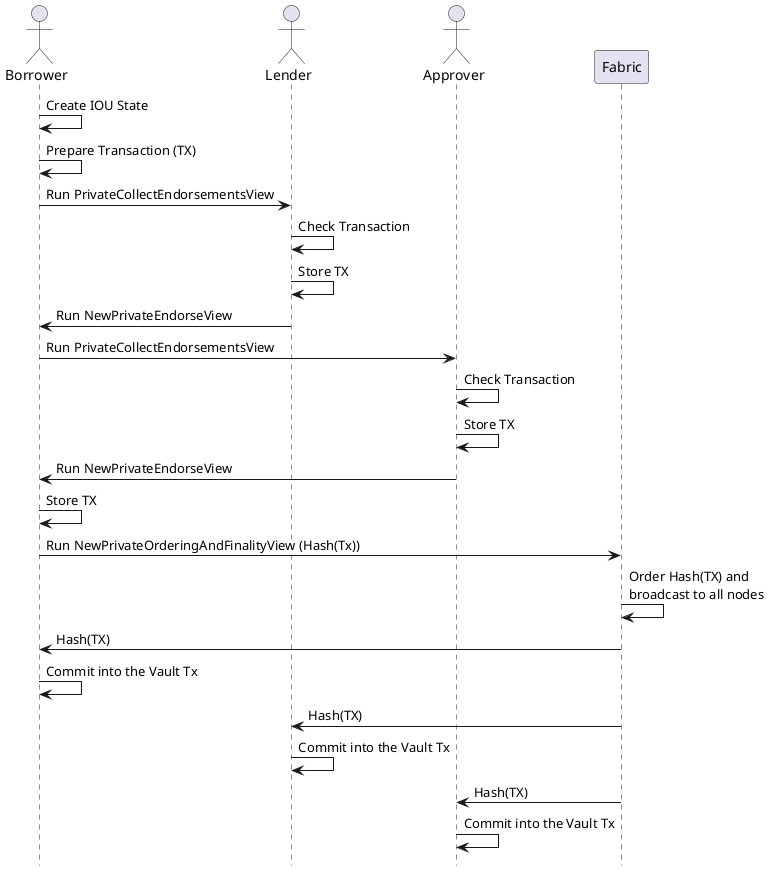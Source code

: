 @startuml
'- force wrapping of longer text
'skinparam wrapWidth 400
!pragma teoz true
hide footbox

actor "Borrower" as Borrower
actor "Lender" as Lender
actor "Approver" as Approver
participant "Fabric" as Fabric

Borrower -> Borrower: Create IOU State
Borrower -> Borrower: Prepare Transaction (TX)
Borrower -> Lender: Run PrivateCollectEndorsementsView
Lender -> Lender: Check Transaction
Lender -> Lender: Store TX
Lender -> Borrower: Run NewPrivateEndorseView
Borrower -> Approver: Run PrivateCollectEndorsementsView
Approver -> Approver: Check Transaction
Approver -> Approver: Store TX
Approver -> Borrower: Run NewPrivateEndorseView
Borrower -> Borrower: Store TX
Borrower -> Fabric: Run NewPrivateOrderingAndFinalityView (Hash(Tx))
Fabric -> Fabric: Order Hash(TX) and \nbroadcast to all nodes
Fabric -> Borrower: Hash(TX)
Borrower -> Borrower: Commit into the Vault Tx
Fabric -> Lender: Hash(TX)
Lender -> Lender: Commit into the Vault Tx
Fabric -> Approver: Hash(TX)
Approver -> Approver: Commit into the Vault Tx

@enduml